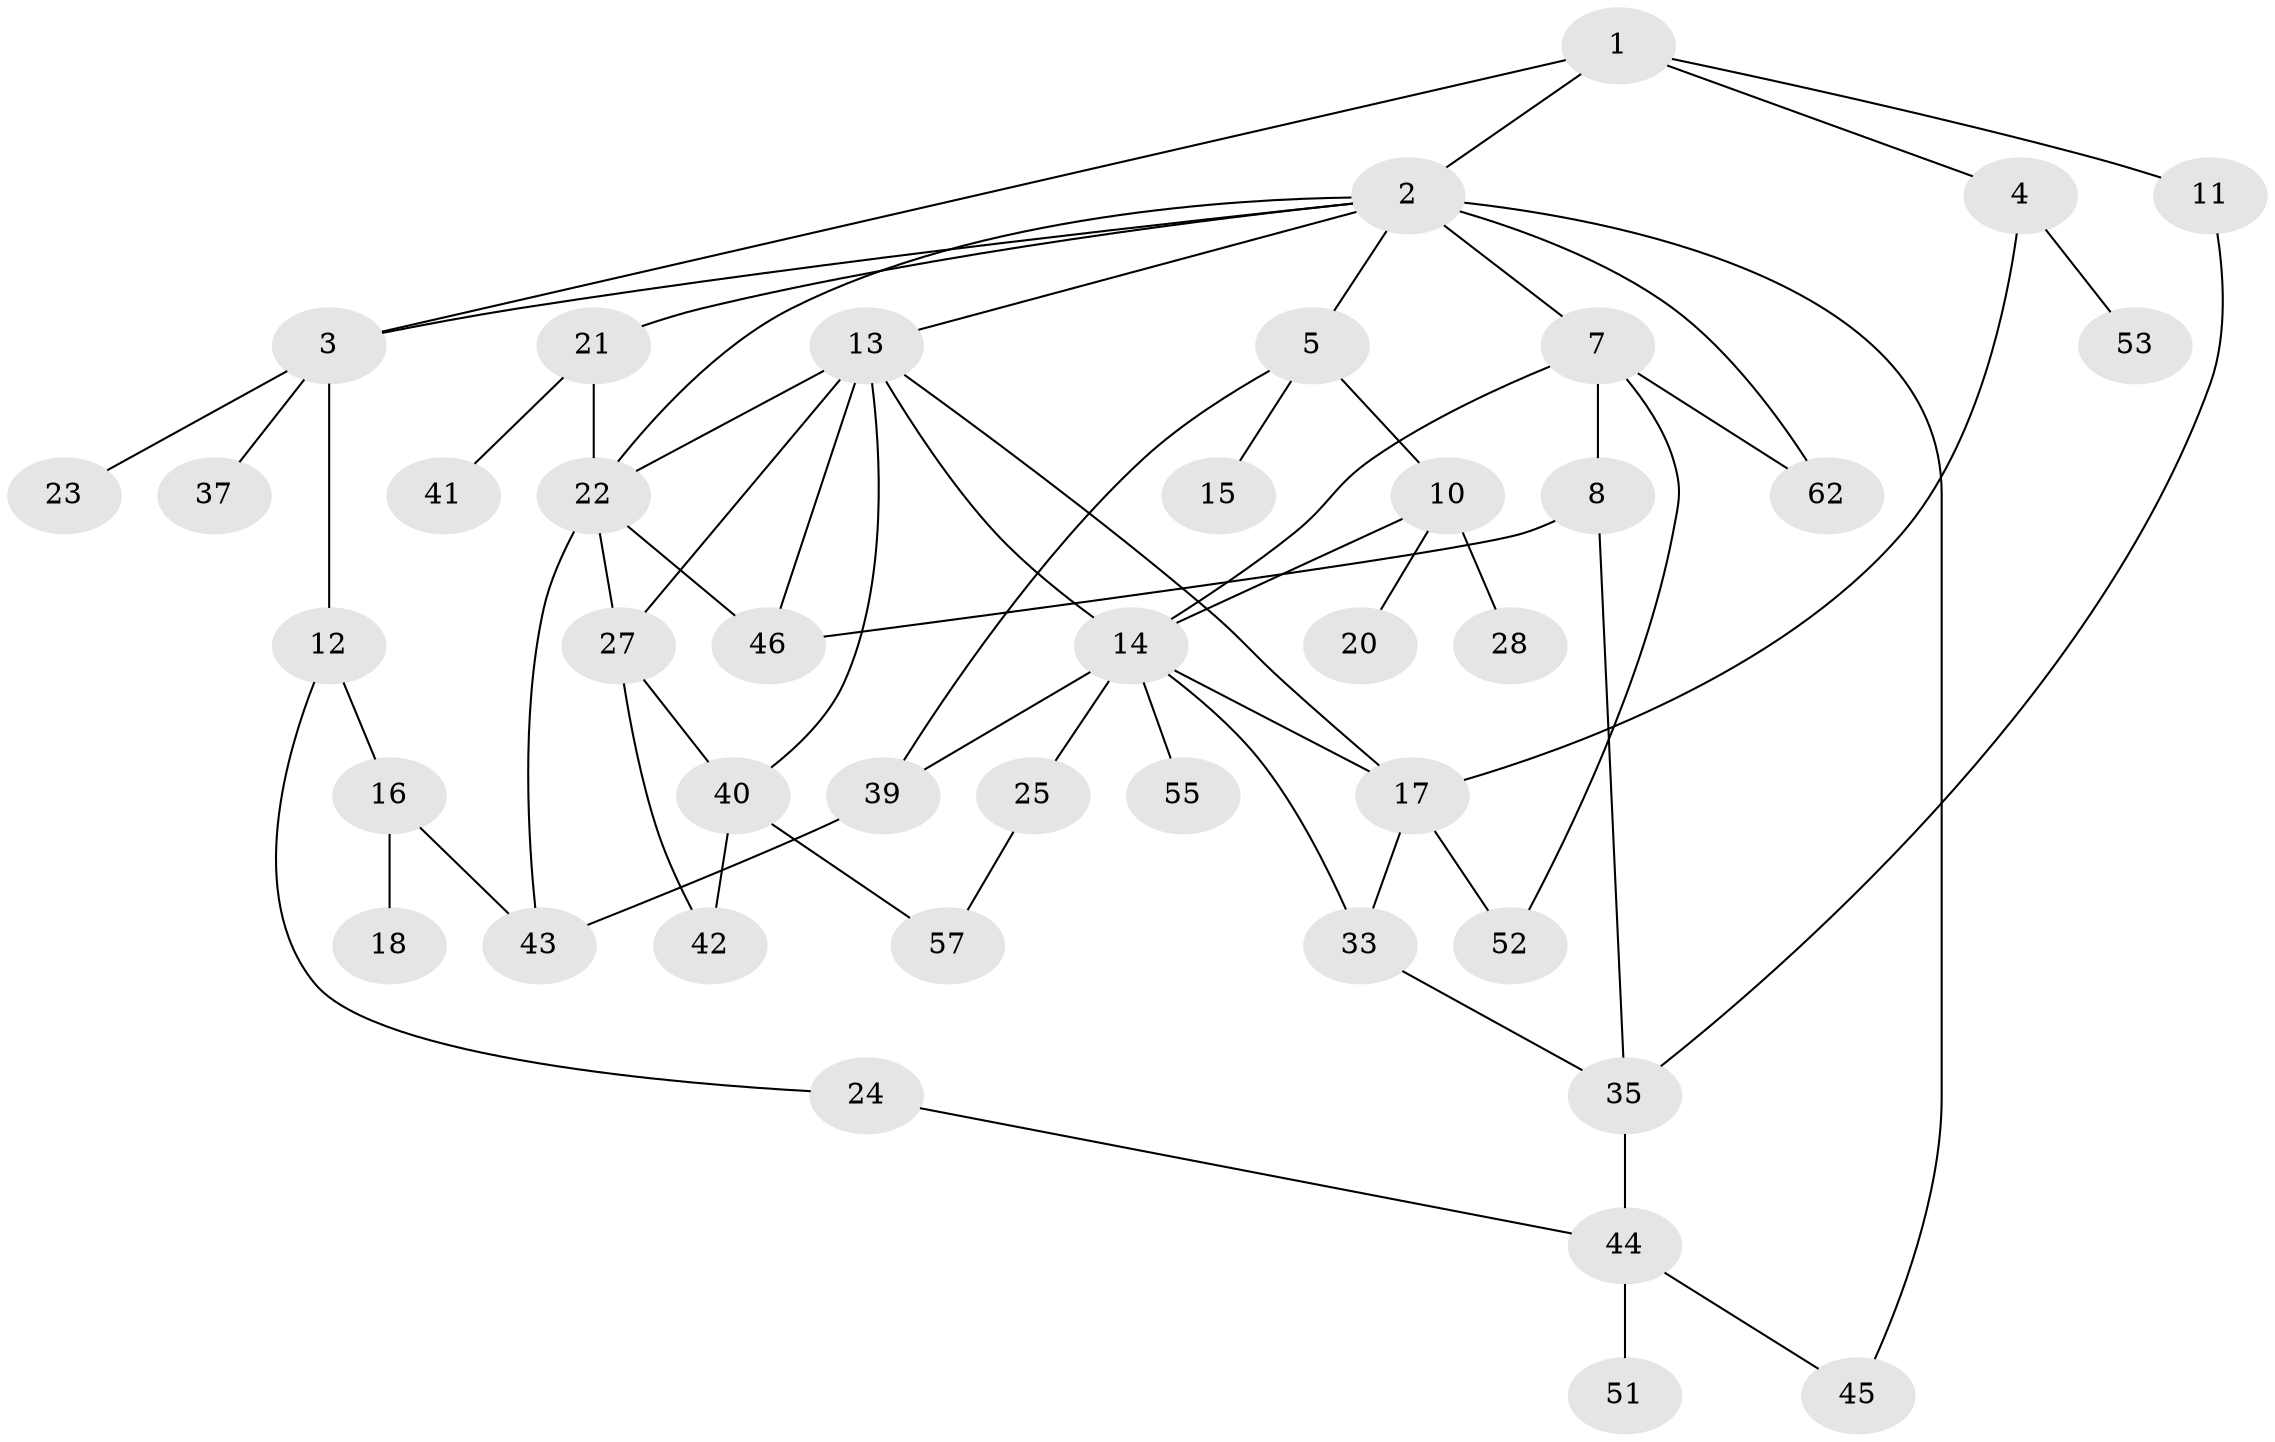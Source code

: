 // original degree distribution, {4: 0.12698412698412698, 7: 0.015873015873015872, 5: 0.1111111111111111, 3: 0.20634920634920634, 1: 0.23809523809523808, 6: 0.031746031746031744, 2: 0.2698412698412698}
// Generated by graph-tools (version 1.1) at 2025/10/02/27/25 16:10:55]
// undirected, 41 vertices, 63 edges
graph export_dot {
graph [start="1"]
  node [color=gray90,style=filled];
  1;
  2 [super="+6"];
  3 [super="+48"];
  4 [super="+54"];
  5 [super="+9"];
  7 [super="+26"];
  8 [super="+36"];
  10 [super="+32"];
  11 [super="+56"];
  12;
  13 [super="+19"];
  14 [super="+31"];
  15 [super="+38"];
  16;
  17 [super="+29"];
  18;
  20;
  21 [super="+30"];
  22 [super="+34"];
  23;
  24;
  25 [super="+59"];
  27 [super="+49"];
  28;
  33 [super="+47"];
  35;
  37;
  39 [super="+60"];
  40 [super="+61"];
  41;
  42;
  43 [super="+58"];
  44 [super="+63"];
  45;
  46 [super="+50"];
  51;
  52;
  53;
  55;
  57;
  62;
  1 -- 2;
  1 -- 3;
  1 -- 4;
  1 -- 11;
  2 -- 5;
  2 -- 7;
  2 -- 62 [weight=2];
  2 -- 22;
  2 -- 3;
  2 -- 13;
  2 -- 21;
  2 -- 45;
  3 -- 12;
  3 -- 23;
  3 -- 37;
  4 -- 17;
  4 -- 53;
  5 -- 10;
  5 -- 15;
  5 -- 39;
  7 -- 8;
  7 -- 14;
  7 -- 62;
  7 -- 52;
  8 -- 46;
  8 -- 35;
  10 -- 20;
  10 -- 28;
  10 -- 14 [weight=2];
  11 -- 35;
  12 -- 16;
  12 -- 24;
  13 -- 27;
  13 -- 22;
  13 -- 40;
  13 -- 46;
  13 -- 14;
  13 -- 17;
  14 -- 25;
  14 -- 33;
  14 -- 39;
  14 -- 55;
  14 -- 17;
  16 -- 18;
  16 -- 43;
  17 -- 52;
  17 -- 33;
  21 -- 22;
  21 -- 41;
  22 -- 46;
  22 -- 27;
  22 -- 43;
  24 -- 44;
  25 -- 57;
  27 -- 40;
  27 -- 42;
  33 -- 35;
  35 -- 44;
  39 -- 43;
  40 -- 42;
  40 -- 57;
  44 -- 51;
  44 -- 45;
}
